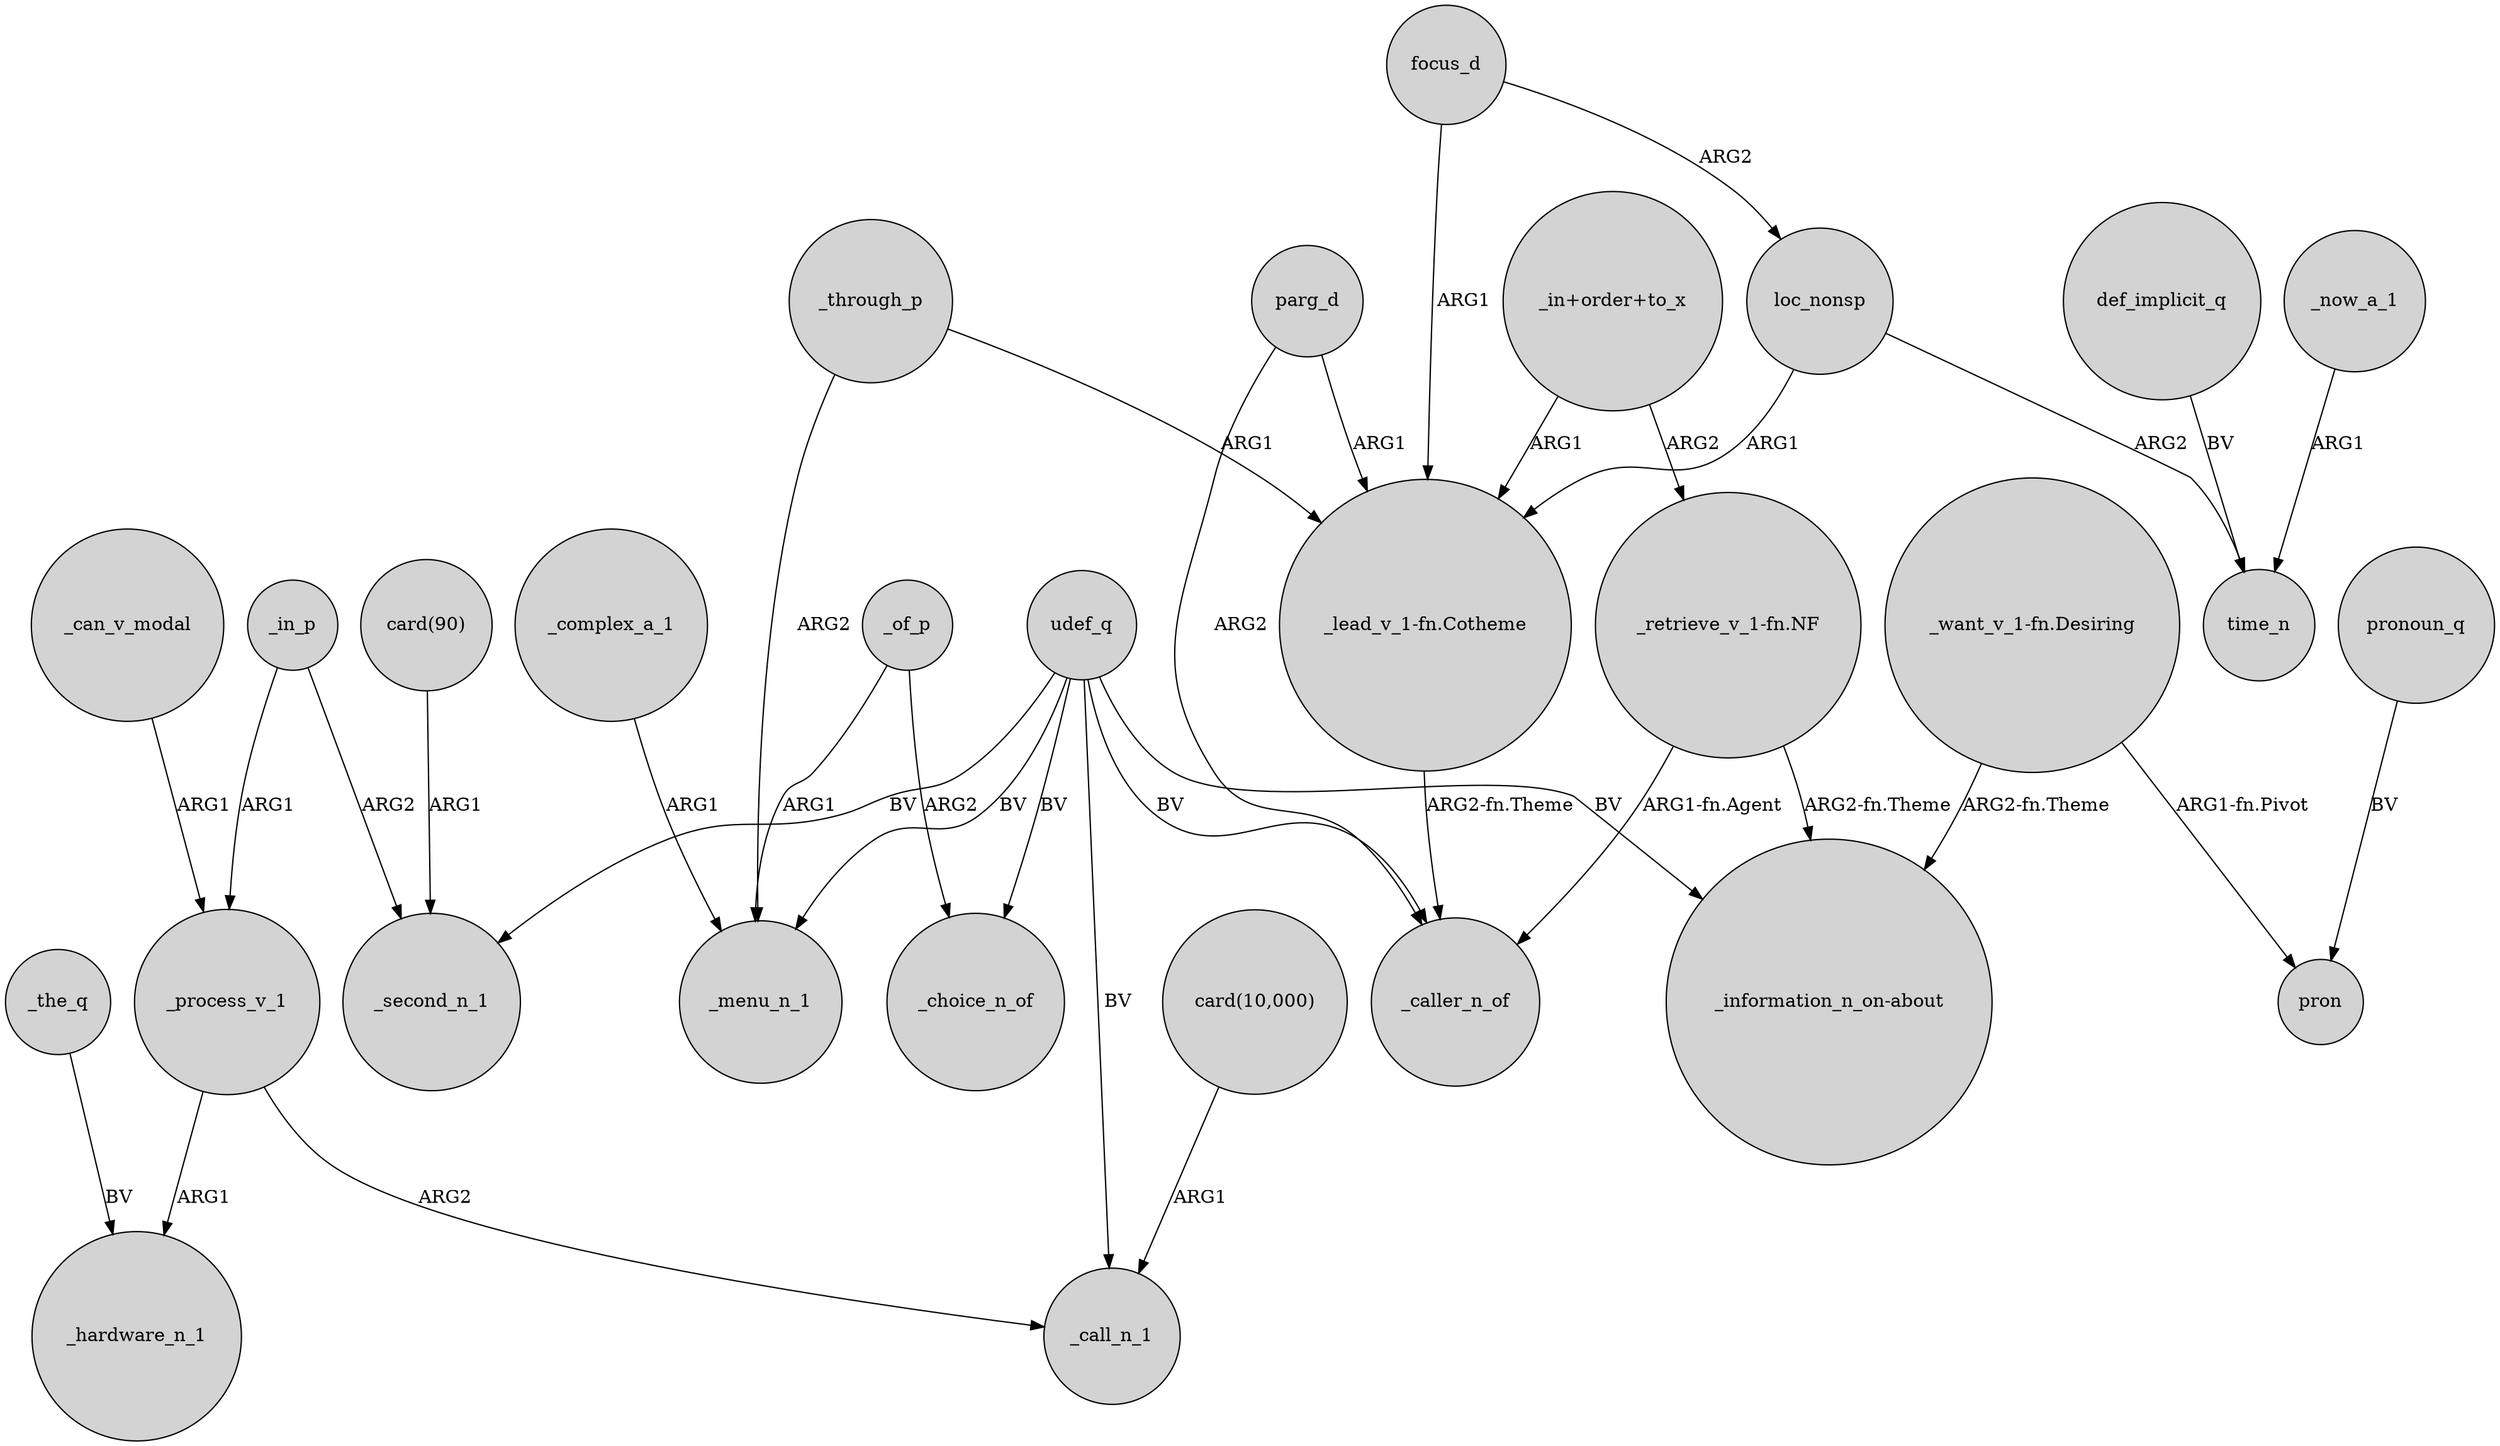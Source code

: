 digraph {
	node [shape=circle style=filled]
	_can_v_modal -> _process_v_1 [label=ARG1]
	focus_d -> loc_nonsp [label=ARG2]
	"_in+order+to_x" -> "_lead_v_1-fn.Cotheme" [label=ARG1]
	_the_q -> _hardware_n_1 [label=BV]
	parg_d -> "_lead_v_1-fn.Cotheme" [label=ARG1]
	"card(10,000)" -> _call_n_1 [label=ARG1]
	def_implicit_q -> time_n [label=BV]
	_of_p -> _choice_n_of [label=ARG2]
	_process_v_1 -> _call_n_1 [label=ARG2]
	focus_d -> "_lead_v_1-fn.Cotheme" [label=ARG1]
	udef_q -> _menu_n_1 [label=BV]
	"_retrieve_v_1-fn.NF" -> "_information_n_on-about" [label="ARG2-fn.Theme"]
	"_want_v_1-fn.Desiring" -> pron [label="ARG1-fn.Pivot"]
	parg_d -> _caller_n_of [label=ARG2]
	_through_p -> _menu_n_1 [label=ARG2]
	"_in+order+to_x" -> "_retrieve_v_1-fn.NF" [label=ARG2]
	_through_p -> "_lead_v_1-fn.Cotheme" [label=ARG1]
	_in_p -> _process_v_1 [label=ARG1]
	loc_nonsp -> time_n [label=ARG2]
	udef_q -> "_information_n_on-about" [label=BV]
	"card(90)" -> _second_n_1 [label=ARG1]
	_complex_a_1 -> _menu_n_1 [label=ARG1]
	pronoun_q -> pron [label=BV]
	_in_p -> _second_n_1 [label=ARG2]
	udef_q -> _choice_n_of [label=BV]
	udef_q -> _second_n_1 [label=BV]
	_now_a_1 -> time_n [label=ARG1]
	_of_p -> _menu_n_1 [label=ARG1]
	"_lead_v_1-fn.Cotheme" -> _caller_n_of [label="ARG2-fn.Theme"]
	udef_q -> _caller_n_of [label=BV]
	_process_v_1 -> _hardware_n_1 [label=ARG1]
	"_want_v_1-fn.Desiring" -> "_information_n_on-about" [label="ARG2-fn.Theme"]
	loc_nonsp -> "_lead_v_1-fn.Cotheme" [label=ARG1]
	"_retrieve_v_1-fn.NF" -> _caller_n_of [label="ARG1-fn.Agent"]
	udef_q -> _call_n_1 [label=BV]
}
